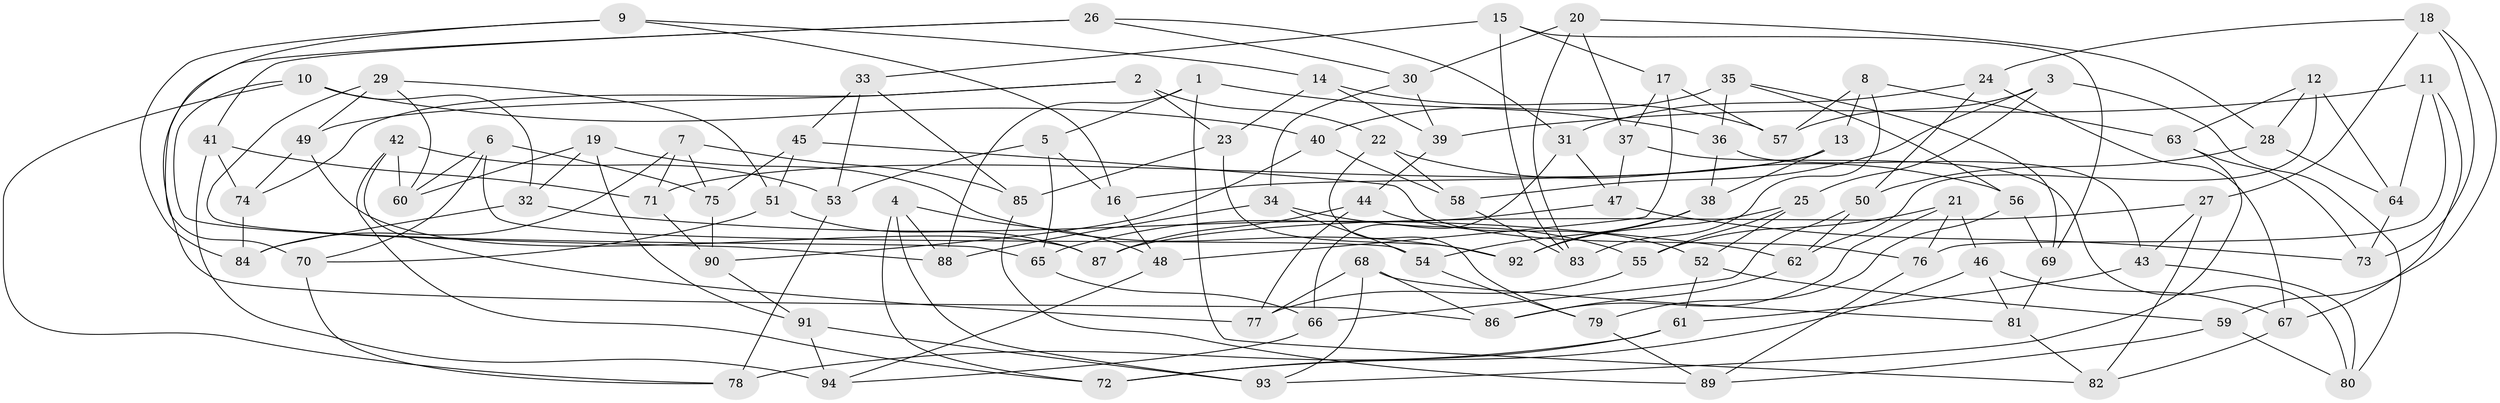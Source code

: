 // coarse degree distribution, {4: 0.3508771929824561, 6: 0.43859649122807015, 3: 0.03508771929824561, 5: 0.17543859649122806}
// Generated by graph-tools (version 1.1) at 2025/38/03/04/25 23:38:09]
// undirected, 94 vertices, 188 edges
graph export_dot {
  node [color=gray90,style=filled];
  1;
  2;
  3;
  4;
  5;
  6;
  7;
  8;
  9;
  10;
  11;
  12;
  13;
  14;
  15;
  16;
  17;
  18;
  19;
  20;
  21;
  22;
  23;
  24;
  25;
  26;
  27;
  28;
  29;
  30;
  31;
  32;
  33;
  34;
  35;
  36;
  37;
  38;
  39;
  40;
  41;
  42;
  43;
  44;
  45;
  46;
  47;
  48;
  49;
  50;
  51;
  52;
  53;
  54;
  55;
  56;
  57;
  58;
  59;
  60;
  61;
  62;
  63;
  64;
  65;
  66;
  67;
  68;
  69;
  70;
  71;
  72;
  73;
  74;
  75;
  76;
  77;
  78;
  79;
  80;
  81;
  82;
  83;
  84;
  85;
  86;
  87;
  88;
  89;
  90;
  91;
  92;
  93;
  94;
  1 -- 82;
  1 -- 88;
  1 -- 36;
  1 -- 5;
  2 -- 49;
  2 -- 22;
  2 -- 23;
  2 -- 74;
  3 -- 57;
  3 -- 58;
  3 -- 25;
  3 -- 80;
  4 -- 93;
  4 -- 72;
  4 -- 88;
  4 -- 48;
  5 -- 65;
  5 -- 16;
  5 -- 53;
  6 -- 70;
  6 -- 54;
  6 -- 75;
  6 -- 60;
  7 -- 85;
  7 -- 75;
  7 -- 71;
  7 -- 84;
  8 -- 63;
  8 -- 13;
  8 -- 83;
  8 -- 57;
  9 -- 84;
  9 -- 16;
  9 -- 14;
  9 -- 70;
  10 -- 32;
  10 -- 88;
  10 -- 40;
  10 -- 78;
  11 -- 76;
  11 -- 67;
  11 -- 64;
  11 -- 39;
  12 -- 28;
  12 -- 63;
  12 -- 64;
  12 -- 62;
  13 -- 16;
  13 -- 71;
  13 -- 38;
  14 -- 57;
  14 -- 39;
  14 -- 23;
  15 -- 17;
  15 -- 33;
  15 -- 83;
  15 -- 69;
  16 -- 48;
  17 -- 37;
  17 -- 57;
  17 -- 48;
  18 -- 24;
  18 -- 27;
  18 -- 73;
  18 -- 59;
  19 -- 92;
  19 -- 91;
  19 -- 60;
  19 -- 32;
  20 -- 28;
  20 -- 30;
  20 -- 37;
  20 -- 83;
  21 -- 55;
  21 -- 86;
  21 -- 76;
  21 -- 46;
  22 -- 79;
  22 -- 58;
  22 -- 56;
  23 -- 85;
  23 -- 92;
  24 -- 67;
  24 -- 31;
  24 -- 50;
  25 -- 55;
  25 -- 92;
  25 -- 52;
  26 -- 41;
  26 -- 30;
  26 -- 31;
  26 -- 86;
  27 -- 43;
  27 -- 82;
  27 -- 87;
  28 -- 64;
  28 -- 50;
  29 -- 65;
  29 -- 49;
  29 -- 60;
  29 -- 51;
  30 -- 39;
  30 -- 34;
  31 -- 66;
  31 -- 47;
  32 -- 84;
  32 -- 62;
  33 -- 53;
  33 -- 45;
  33 -- 85;
  34 -- 88;
  34 -- 55;
  34 -- 54;
  35 -- 69;
  35 -- 40;
  35 -- 56;
  35 -- 36;
  36 -- 38;
  36 -- 43;
  37 -- 47;
  37 -- 80;
  38 -- 92;
  38 -- 54;
  39 -- 44;
  40 -- 58;
  40 -- 90;
  41 -- 74;
  41 -- 71;
  41 -- 94;
  42 -- 72;
  42 -- 77;
  42 -- 53;
  42 -- 60;
  43 -- 61;
  43 -- 80;
  44 -- 77;
  44 -- 87;
  44 -- 52;
  45 -- 51;
  45 -- 75;
  45 -- 76;
  46 -- 72;
  46 -- 81;
  46 -- 67;
  47 -- 65;
  47 -- 73;
  48 -- 94;
  49 -- 74;
  49 -- 87;
  50 -- 66;
  50 -- 62;
  51 -- 70;
  51 -- 87;
  52 -- 59;
  52 -- 61;
  53 -- 78;
  54 -- 79;
  55 -- 77;
  56 -- 69;
  56 -- 79;
  58 -- 83;
  59 -- 89;
  59 -- 80;
  61 -- 72;
  61 -- 78;
  62 -- 86;
  63 -- 73;
  63 -- 93;
  64 -- 73;
  65 -- 66;
  66 -- 94;
  67 -- 82;
  68 -- 77;
  68 -- 93;
  68 -- 86;
  68 -- 81;
  69 -- 81;
  70 -- 78;
  71 -- 90;
  74 -- 84;
  75 -- 90;
  76 -- 89;
  79 -- 89;
  81 -- 82;
  85 -- 89;
  90 -- 91;
  91 -- 93;
  91 -- 94;
}
